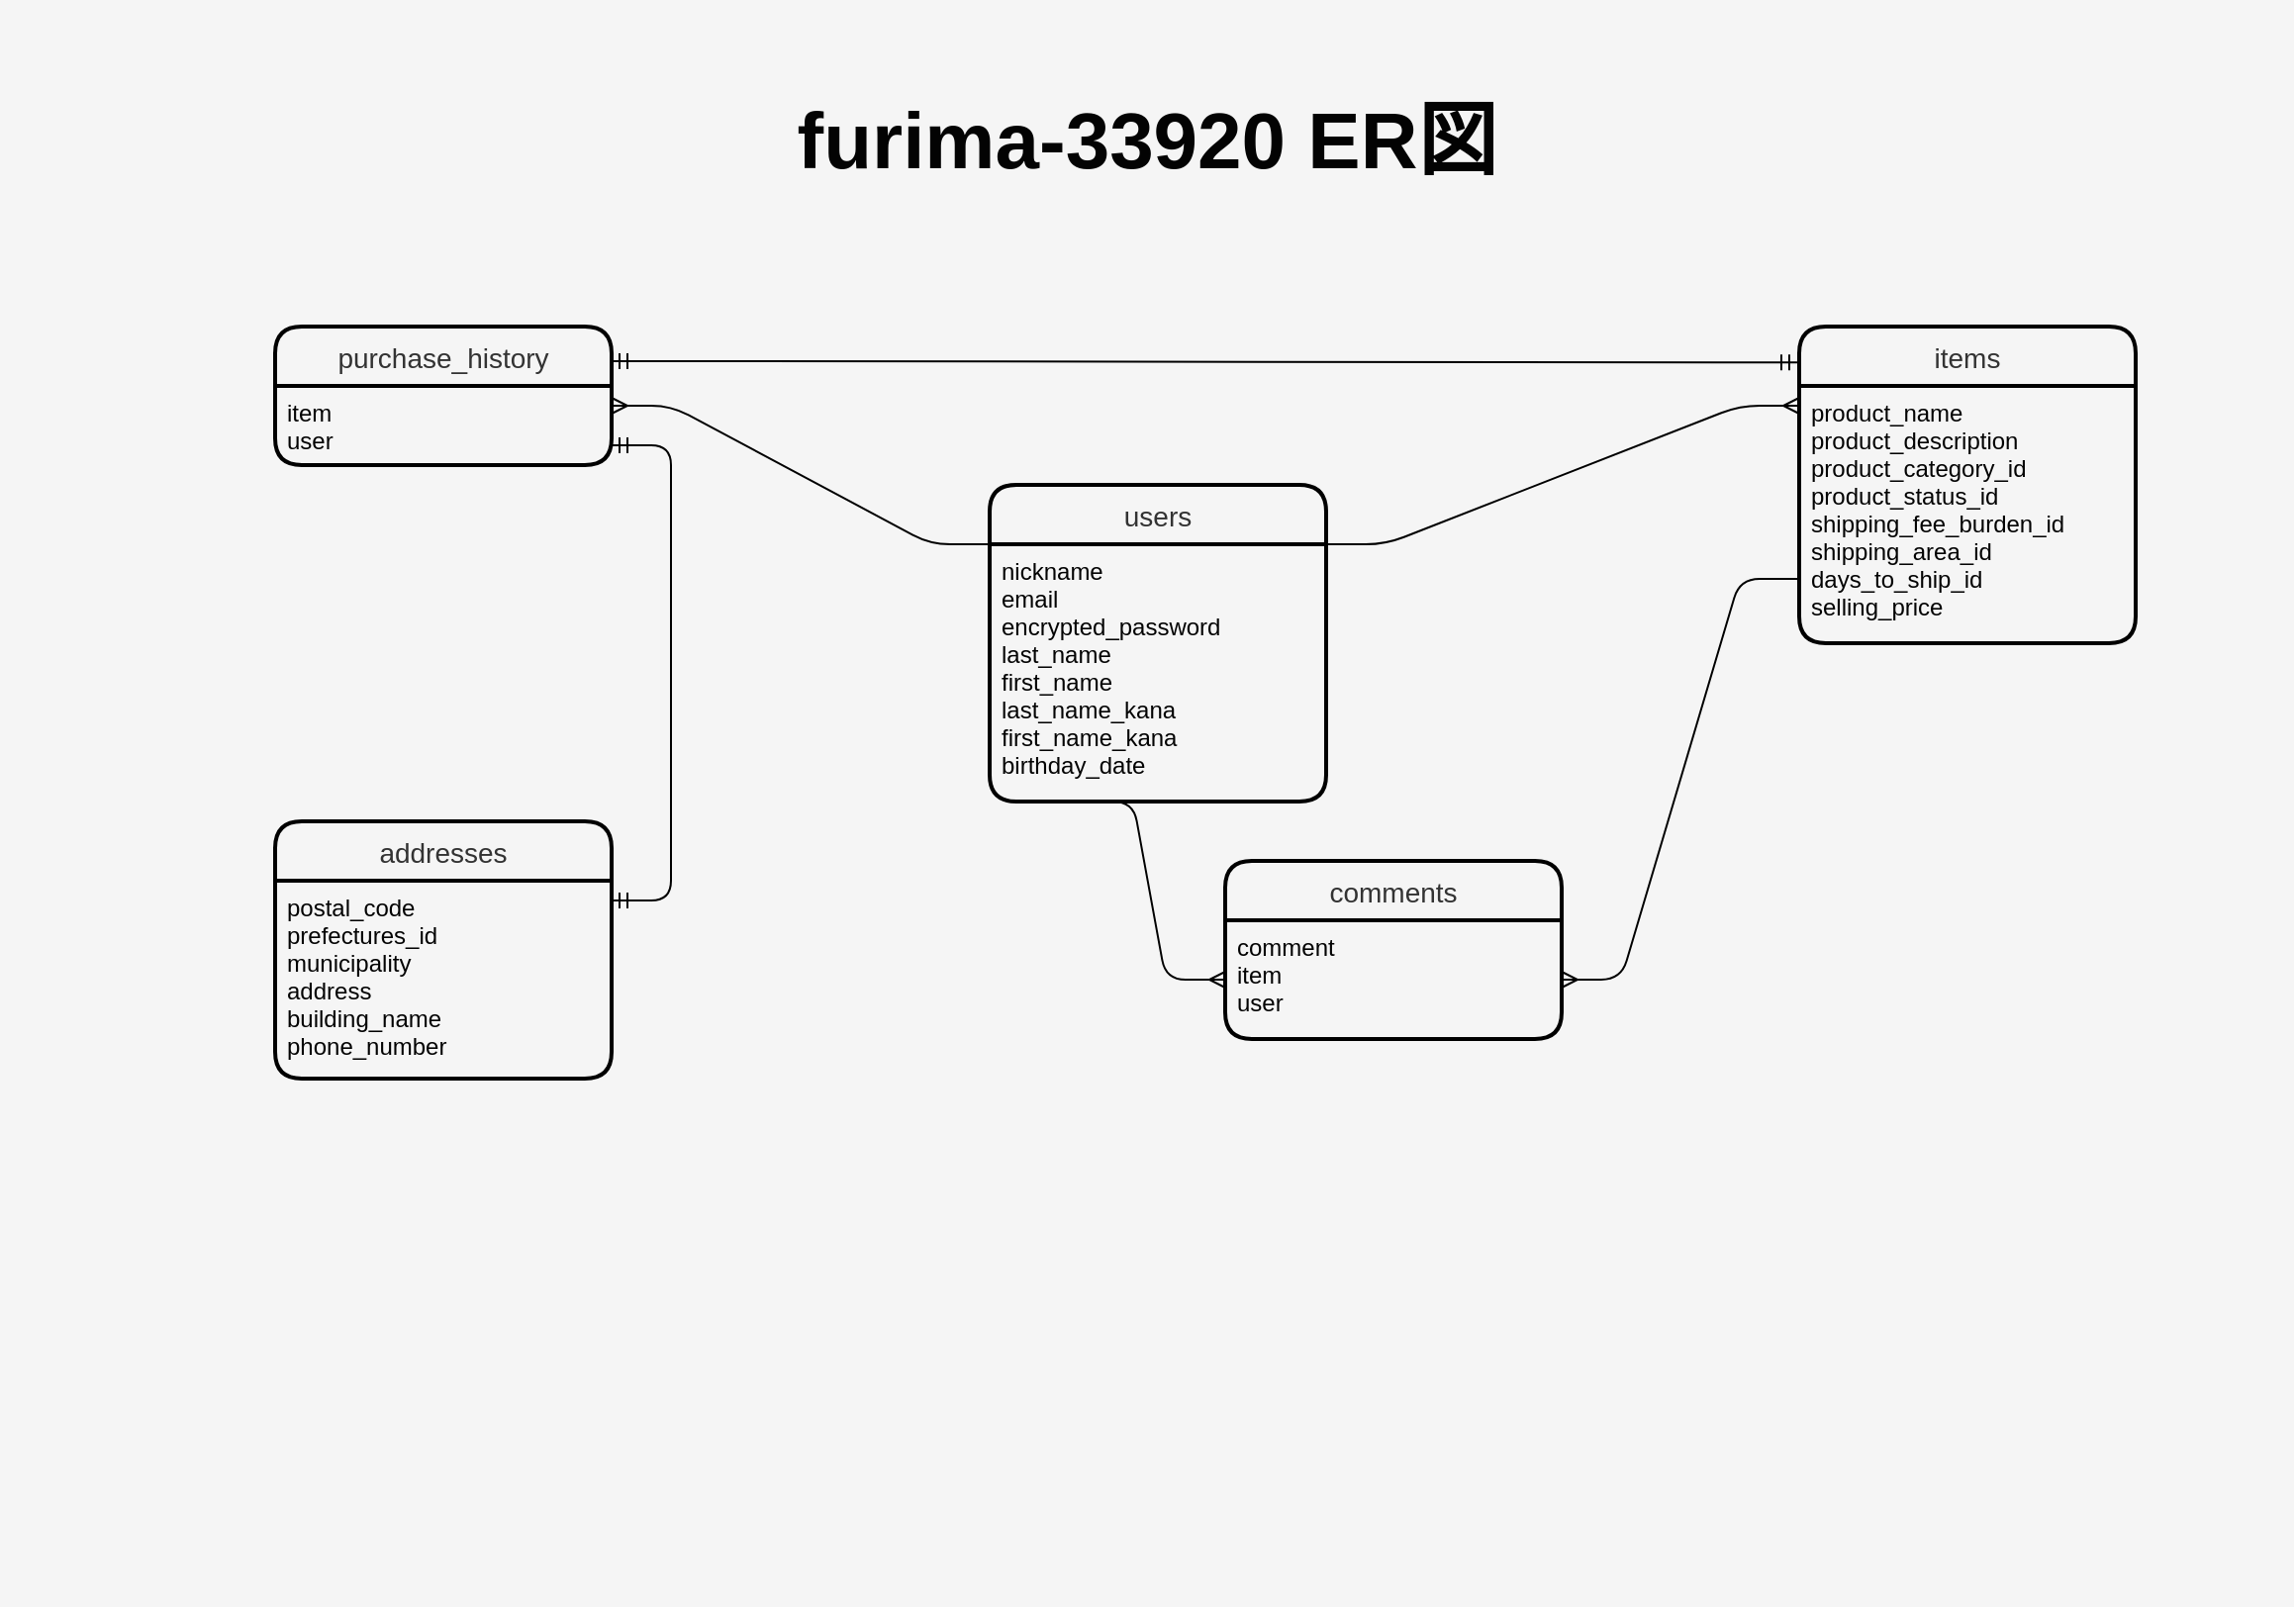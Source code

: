 <mxfile version="14.2.4" type="embed">
    <diagram id="-jUfgriWO1rKX73whtXs" name="ページ1">
        <mxGraphModel dx="2116" dy="768" grid="1" gridSize="10" guides="1" tooltips="1" connect="1" arrows="1" fold="1" page="1" pageScale="1" pageWidth="1169" pageHeight="827" background="#ffffff" math="0" shadow="0">
            <root>
                <mxCell id="0"/>
                <mxCell id="1" parent="0"/>
                <mxCell id="42" value="" style="shape=ext;double=1;rounded=0;whiteSpace=wrap;html=1;labelBackgroundColor=none;fillColor=#f5f5f5;fontColor=#333333;strokeColor=none;" vertex="1" parent="1">
                    <mxGeometry x="-1169" y="5" width="1159" height="812" as="geometry"/>
                </mxCell>
                <mxCell id="40" value="items" style="swimlane;childLayout=stackLayout;horizontal=1;startSize=30;horizontalStack=0;rounded=1;fontSize=14;fontStyle=0;strokeWidth=2;resizeParent=0;resizeLast=1;shadow=0;dashed=0;align=center;labelBackgroundColor=none;fillColor=#f5f5f5;fontColor=#333333;strokeColor=#000000;" vertex="1" parent="1">
                    <mxGeometry x="-260" y="170" width="170" height="160" as="geometry"/>
                </mxCell>
                <mxCell id="41" value="product_name&#10;product_description&#10;product_category_id&#10;product_status_id&#10;shipping_fee_burden_id&#10;shipping_area_id&#10;days_to_ship_id&#10;selling_price" style="align=left;strokeColor=none;fillColor=none;spacingLeft=4;fontSize=12;verticalAlign=top;resizable=0;rotatable=0;part=1;fontColor=#030303;" vertex="1" parent="40">
                    <mxGeometry y="30" width="170" height="130" as="geometry"/>
                </mxCell>
                <mxCell id="43" value="&lt;font size=&quot;1&quot;&gt;&lt;b style=&quot;font-size: 40px&quot;&gt;furima-33920 ER図&lt;/b&gt;&lt;/font&gt;" style="text;html=1;strokeColor=none;fillColor=none;align=center;verticalAlign=middle;whiteSpace=wrap;rounded=0;labelBackgroundColor=none;fontColor=#030303;" vertex="1" parent="1">
                    <mxGeometry x="-782" y="30" width="385" height="90" as="geometry"/>
                </mxCell>
                <mxCell id="46" value="comments" style="swimlane;childLayout=stackLayout;horizontal=1;startSize=30;horizontalStack=0;rounded=1;fontSize=14;fontStyle=0;strokeWidth=2;resizeParent=0;resizeLast=1;shadow=0;dashed=0;align=center;labelBackgroundColor=none;fillColor=#f5f5f5;fontColor=#333333;strokeColor=#000000;" vertex="1" parent="1">
                    <mxGeometry x="-550" y="440" width="170" height="90" as="geometry"/>
                </mxCell>
                <mxCell id="47" value="comment&#10;item&#10;user" style="align=left;strokeColor=none;fillColor=none;spacingLeft=4;fontSize=12;verticalAlign=top;resizable=0;rotatable=0;part=1;fontColor=#030303;" vertex="1" parent="46">
                    <mxGeometry y="30" width="170" height="60" as="geometry"/>
                </mxCell>
                <mxCell id="48" value="purchase_history" style="swimlane;childLayout=stackLayout;horizontal=1;startSize=30;horizontalStack=0;rounded=1;fontSize=14;fontStyle=0;strokeWidth=2;resizeParent=0;resizeLast=1;shadow=0;dashed=0;align=center;labelBackgroundColor=none;fillColor=#f5f5f5;fontColor=#333333;strokeColor=#000000;" vertex="1" parent="1">
                    <mxGeometry x="-1030" y="170" width="170" height="70" as="geometry"/>
                </mxCell>
                <mxCell id="49" value="item&#10;user" style="align=left;strokeColor=none;fillColor=none;spacingLeft=4;fontSize=12;verticalAlign=top;resizable=0;rotatable=0;part=1;fontColor=#030303;" vertex="1" parent="48">
                    <mxGeometry y="30" width="170" height="40" as="geometry"/>
                </mxCell>
                <mxCell id="50" value="addresses" style="swimlane;childLayout=stackLayout;horizontal=1;startSize=30;horizontalStack=0;rounded=1;fontSize=14;fontStyle=0;strokeWidth=2;resizeParent=0;resizeLast=1;shadow=0;dashed=0;align=center;labelBackgroundColor=none;fillColor=#f5f5f5;fontColor=#333333;strokeColor=#000000;" vertex="1" parent="1">
                    <mxGeometry x="-1030" y="420" width="170" height="130" as="geometry"/>
                </mxCell>
                <mxCell id="51" value="postal_code&#10;prefectures_id&#10;municipality&#10;address&#10;building_name&#10;phone_number" style="align=left;strokeColor=none;fillColor=none;spacingLeft=4;fontSize=12;verticalAlign=top;resizable=0;rotatable=0;part=1;fontColor=#030303;" vertex="1" parent="50">
                    <mxGeometry y="30" width="170" height="100" as="geometry"/>
                </mxCell>
                <mxCell id="52" value="users" style="swimlane;childLayout=stackLayout;horizontal=1;startSize=30;horizontalStack=0;rounded=1;fontSize=14;fontStyle=0;strokeWidth=2;resizeParent=0;resizeLast=1;shadow=0;dashed=0;align=center;labelBackgroundColor=none;fillColor=#f5f5f5;fontColor=#333333;strokeColor=#000000;" vertex="1" parent="1">
                    <mxGeometry x="-669" y="250" width="170" height="160" as="geometry"/>
                </mxCell>
                <mxCell id="53" value="nickname&#10;email&#10;encrypted_password&#10;last_name&#10;first_name&#10;last_name_kana&#10;first_name_kana&#10;birthday_date" style="align=left;strokeColor=none;fillColor=none;spacingLeft=4;fontSize=12;verticalAlign=top;resizable=0;rotatable=0;part=1;fontColor=#030303;" vertex="1" parent="52">
                    <mxGeometry y="30" width="170" height="130" as="geometry"/>
                </mxCell>
                <mxCell id="59" value="" style="edgeStyle=entityRelationEdgeStyle;fontSize=12;html=1;endArrow=ERmany;strokeColor=#000000;entryX=0;entryY=0.5;entryDx=0;entryDy=0;exitX=0.25;exitY=1;exitDx=0;exitDy=0;" edge="1" parent="1" source="53" target="47">
                    <mxGeometry width="100" height="100" relative="1" as="geometry">
                        <mxPoint x="-630" y="550" as="sourcePoint"/>
                        <mxPoint x="-530" y="450" as="targetPoint"/>
                    </mxGeometry>
                </mxCell>
                <mxCell id="60" value="" style="edgeStyle=entityRelationEdgeStyle;fontSize=12;html=1;endArrow=ERmany;strokeColor=#000000;entryX=1;entryY=0.5;entryDx=0;entryDy=0;exitX=0;exitY=0.75;exitDx=0;exitDy=0;" edge="1" parent="1" source="41" target="47">
                    <mxGeometry width="100" height="100" relative="1" as="geometry">
                        <mxPoint x="-480" y="410" as="sourcePoint"/>
                        <mxPoint x="-380" y="310" as="targetPoint"/>
                    </mxGeometry>
                </mxCell>
                <mxCell id="66" value="" style="edgeStyle=entityRelationEdgeStyle;fontSize=12;html=1;endArrow=ERmandOne;startArrow=ERmandOne;strokeColor=#000000;entryX=1;entryY=0.75;entryDx=0;entryDy=0;" edge="1" parent="1" target="49">
                    <mxGeometry width="100" height="100" relative="1" as="geometry">
                        <mxPoint x="-860" y="460" as="sourcePoint"/>
                        <mxPoint x="-1040" y="230" as="targetPoint"/>
                    </mxGeometry>
                </mxCell>
                <mxCell id="68" value="" style="edgeStyle=entityRelationEdgeStyle;fontSize=12;html=1;endArrow=ERmandOne;startArrow=ERmandOne;strokeColor=#000000;exitX=1;exitY=0.25;exitDx=0;exitDy=0;entryX=-0.006;entryY=0.113;entryDx=0;entryDy=0;entryPerimeter=0;" edge="1" parent="1" source="48" target="40">
                    <mxGeometry width="100" height="100" relative="1" as="geometry">
                        <mxPoint x="-660" y="290" as="sourcePoint"/>
                        <mxPoint x="-560" y="190" as="targetPoint"/>
                    </mxGeometry>
                </mxCell>
                <mxCell id="70" value="" style="edgeStyle=entityRelationEdgeStyle;fontSize=12;html=1;endArrow=ERmany;strokeColor=#000000;exitX=0;exitY=0;exitDx=0;exitDy=0;entryX=1;entryY=0.25;entryDx=0;entryDy=0;" edge="1" parent="1" source="53" target="49">
                    <mxGeometry width="100" height="100" relative="1" as="geometry">
                        <mxPoint x="-650" y="300" as="sourcePoint"/>
                        <mxPoint x="-550" y="200" as="targetPoint"/>
                    </mxGeometry>
                </mxCell>
                <mxCell id="71" value="" style="edgeStyle=entityRelationEdgeStyle;fontSize=12;html=1;endArrow=ERmany;strokeColor=#000000;exitX=1;exitY=0;exitDx=0;exitDy=0;" edge="1" parent="1" source="53">
                    <mxGeometry width="100" height="100" relative="1" as="geometry">
                        <mxPoint x="-659" y="290" as="sourcePoint"/>
                        <mxPoint x="-260" y="210" as="targetPoint"/>
                    </mxGeometry>
                </mxCell>
            </root>
        </mxGraphModel>
    </diagram>
</mxfile>